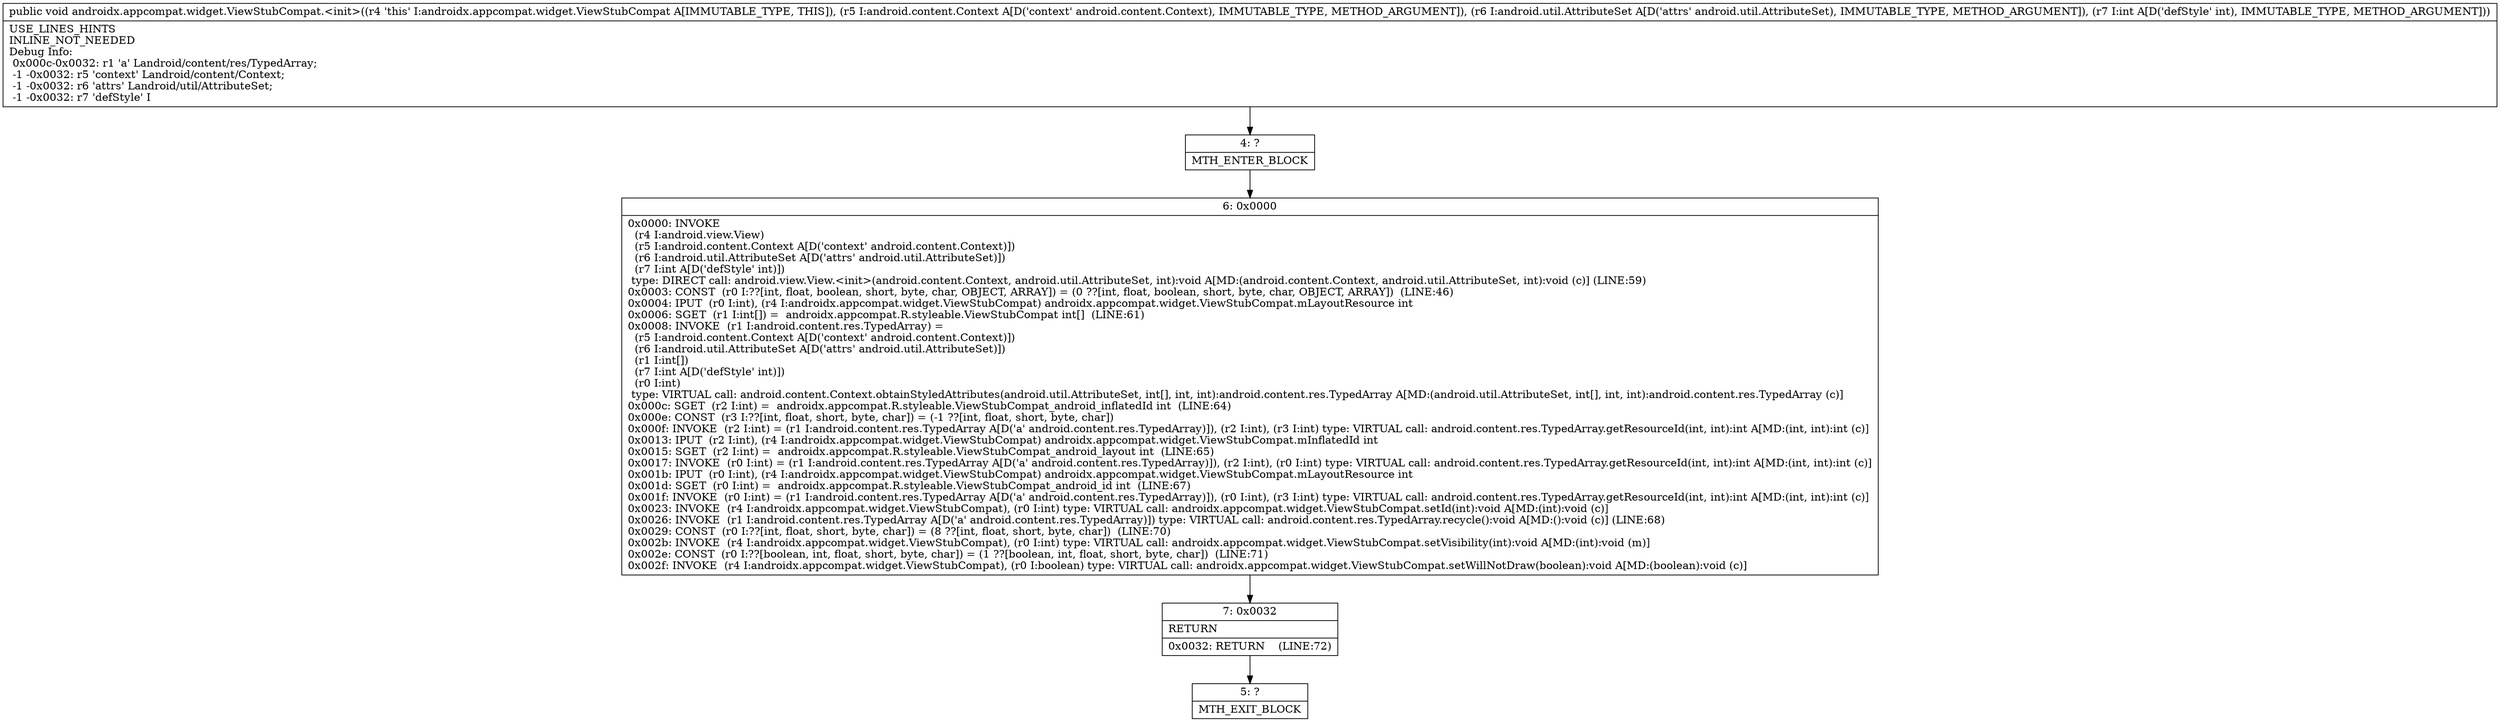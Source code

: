digraph "CFG forandroidx.appcompat.widget.ViewStubCompat.\<init\>(Landroid\/content\/Context;Landroid\/util\/AttributeSet;I)V" {
Node_4 [shape=record,label="{4\:\ ?|MTH_ENTER_BLOCK\l}"];
Node_6 [shape=record,label="{6\:\ 0x0000|0x0000: INVOKE  \l  (r4 I:android.view.View)\l  (r5 I:android.content.Context A[D('context' android.content.Context)])\l  (r6 I:android.util.AttributeSet A[D('attrs' android.util.AttributeSet)])\l  (r7 I:int A[D('defStyle' int)])\l type: DIRECT call: android.view.View.\<init\>(android.content.Context, android.util.AttributeSet, int):void A[MD:(android.content.Context, android.util.AttributeSet, int):void (c)] (LINE:59)\l0x0003: CONST  (r0 I:??[int, float, boolean, short, byte, char, OBJECT, ARRAY]) = (0 ??[int, float, boolean, short, byte, char, OBJECT, ARRAY])  (LINE:46)\l0x0004: IPUT  (r0 I:int), (r4 I:androidx.appcompat.widget.ViewStubCompat) androidx.appcompat.widget.ViewStubCompat.mLayoutResource int \l0x0006: SGET  (r1 I:int[]) =  androidx.appcompat.R.styleable.ViewStubCompat int[]  (LINE:61)\l0x0008: INVOKE  (r1 I:android.content.res.TypedArray) = \l  (r5 I:android.content.Context A[D('context' android.content.Context)])\l  (r6 I:android.util.AttributeSet A[D('attrs' android.util.AttributeSet)])\l  (r1 I:int[])\l  (r7 I:int A[D('defStyle' int)])\l  (r0 I:int)\l type: VIRTUAL call: android.content.Context.obtainStyledAttributes(android.util.AttributeSet, int[], int, int):android.content.res.TypedArray A[MD:(android.util.AttributeSet, int[], int, int):android.content.res.TypedArray (c)]\l0x000c: SGET  (r2 I:int) =  androidx.appcompat.R.styleable.ViewStubCompat_android_inflatedId int  (LINE:64)\l0x000e: CONST  (r3 I:??[int, float, short, byte, char]) = (\-1 ??[int, float, short, byte, char]) \l0x000f: INVOKE  (r2 I:int) = (r1 I:android.content.res.TypedArray A[D('a' android.content.res.TypedArray)]), (r2 I:int), (r3 I:int) type: VIRTUAL call: android.content.res.TypedArray.getResourceId(int, int):int A[MD:(int, int):int (c)]\l0x0013: IPUT  (r2 I:int), (r4 I:androidx.appcompat.widget.ViewStubCompat) androidx.appcompat.widget.ViewStubCompat.mInflatedId int \l0x0015: SGET  (r2 I:int) =  androidx.appcompat.R.styleable.ViewStubCompat_android_layout int  (LINE:65)\l0x0017: INVOKE  (r0 I:int) = (r1 I:android.content.res.TypedArray A[D('a' android.content.res.TypedArray)]), (r2 I:int), (r0 I:int) type: VIRTUAL call: android.content.res.TypedArray.getResourceId(int, int):int A[MD:(int, int):int (c)]\l0x001b: IPUT  (r0 I:int), (r4 I:androidx.appcompat.widget.ViewStubCompat) androidx.appcompat.widget.ViewStubCompat.mLayoutResource int \l0x001d: SGET  (r0 I:int) =  androidx.appcompat.R.styleable.ViewStubCompat_android_id int  (LINE:67)\l0x001f: INVOKE  (r0 I:int) = (r1 I:android.content.res.TypedArray A[D('a' android.content.res.TypedArray)]), (r0 I:int), (r3 I:int) type: VIRTUAL call: android.content.res.TypedArray.getResourceId(int, int):int A[MD:(int, int):int (c)]\l0x0023: INVOKE  (r4 I:androidx.appcompat.widget.ViewStubCompat), (r0 I:int) type: VIRTUAL call: androidx.appcompat.widget.ViewStubCompat.setId(int):void A[MD:(int):void (c)]\l0x0026: INVOKE  (r1 I:android.content.res.TypedArray A[D('a' android.content.res.TypedArray)]) type: VIRTUAL call: android.content.res.TypedArray.recycle():void A[MD:():void (c)] (LINE:68)\l0x0029: CONST  (r0 I:??[int, float, short, byte, char]) = (8 ??[int, float, short, byte, char])  (LINE:70)\l0x002b: INVOKE  (r4 I:androidx.appcompat.widget.ViewStubCompat), (r0 I:int) type: VIRTUAL call: androidx.appcompat.widget.ViewStubCompat.setVisibility(int):void A[MD:(int):void (m)]\l0x002e: CONST  (r0 I:??[boolean, int, float, short, byte, char]) = (1 ??[boolean, int, float, short, byte, char])  (LINE:71)\l0x002f: INVOKE  (r4 I:androidx.appcompat.widget.ViewStubCompat), (r0 I:boolean) type: VIRTUAL call: androidx.appcompat.widget.ViewStubCompat.setWillNotDraw(boolean):void A[MD:(boolean):void (c)]\l}"];
Node_7 [shape=record,label="{7\:\ 0x0032|RETURN\l|0x0032: RETURN    (LINE:72)\l}"];
Node_5 [shape=record,label="{5\:\ ?|MTH_EXIT_BLOCK\l}"];
MethodNode[shape=record,label="{public void androidx.appcompat.widget.ViewStubCompat.\<init\>((r4 'this' I:androidx.appcompat.widget.ViewStubCompat A[IMMUTABLE_TYPE, THIS]), (r5 I:android.content.Context A[D('context' android.content.Context), IMMUTABLE_TYPE, METHOD_ARGUMENT]), (r6 I:android.util.AttributeSet A[D('attrs' android.util.AttributeSet), IMMUTABLE_TYPE, METHOD_ARGUMENT]), (r7 I:int A[D('defStyle' int), IMMUTABLE_TYPE, METHOD_ARGUMENT]))  | USE_LINES_HINTS\lINLINE_NOT_NEEDED\lDebug Info:\l  0x000c\-0x0032: r1 'a' Landroid\/content\/res\/TypedArray;\l  \-1 \-0x0032: r5 'context' Landroid\/content\/Context;\l  \-1 \-0x0032: r6 'attrs' Landroid\/util\/AttributeSet;\l  \-1 \-0x0032: r7 'defStyle' I\l}"];
MethodNode -> Node_4;Node_4 -> Node_6;
Node_6 -> Node_7;
Node_7 -> Node_5;
}

